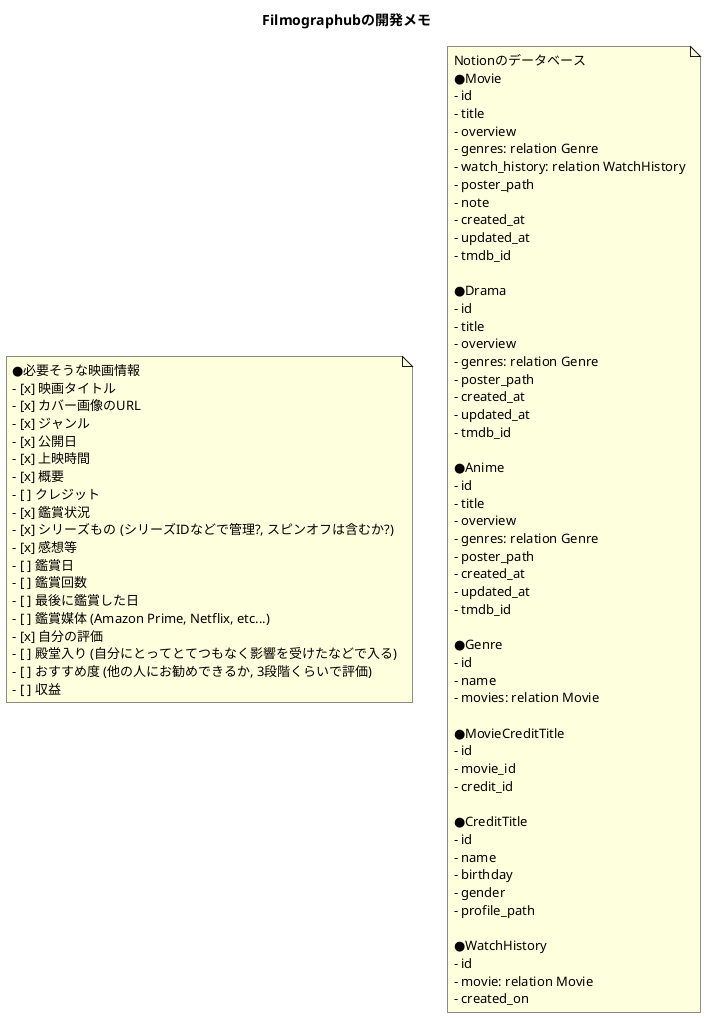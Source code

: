@startuml fig_development_memo
title Filmographubの開発メモ

note as Idea
  ●必要そうな映画情報
  - [x] 映画タイトル
  - [x] カバー画像のURL
  - [x] ジャンル
  - [x] 公開日
  - [x] 上映時間
  - [x] 概要
  - [ ] クレジット
  - [x] 鑑賞状況
  - [x] シリーズもの (シリーズIDなどで管理?, スピンオフは含むか?)
  - [x] 感想等
  - [ ] 鑑賞日
  - [ ] 鑑賞回数
  - [ ] 最後に鑑賞した日
  - [ ] 鑑賞媒体 (Amazon Prime, Netflix, etc...)
  - [x] 自分の評価
  - [ ] 殿堂入り (自分にとってとてつもなく影響を受けたなどで入る)
  - [ ] おすすめ度 (他の人にお勧めできるか, 3段階くらいで評価)
  - [ ] 収益
end note


note as Database
  Notionのデータベース
  ●Movie
  - id
  - title
  - overview
  - genres: relation Genre
  - watch_history: relation WatchHistory
  - poster_path
  - note
  - created_at
  - updated_at
  - tmdb_id

  ●Drama
  - id
  - title
  - overview
  - genres: relation Genre
  - poster_path
  - created_at
  - updated_at
  - tmdb_id

  ●Anime
  - id
  - title
  - overview
  - genres: relation Genre
  - poster_path
  - created_at
  - updated_at
  - tmdb_id

  ●Genre
  - id
  - name
  - movies: relation Movie

  ●MovieCreditTitle
  - id
  - movie_id
  - credit_id

  ●CreditTitle
  - id
  - name
  - birthday
  - gender
  - profile_path

  ●WatchHistory
  - id
  - movie: relation Movie
  - created_on
end note

@enduml

